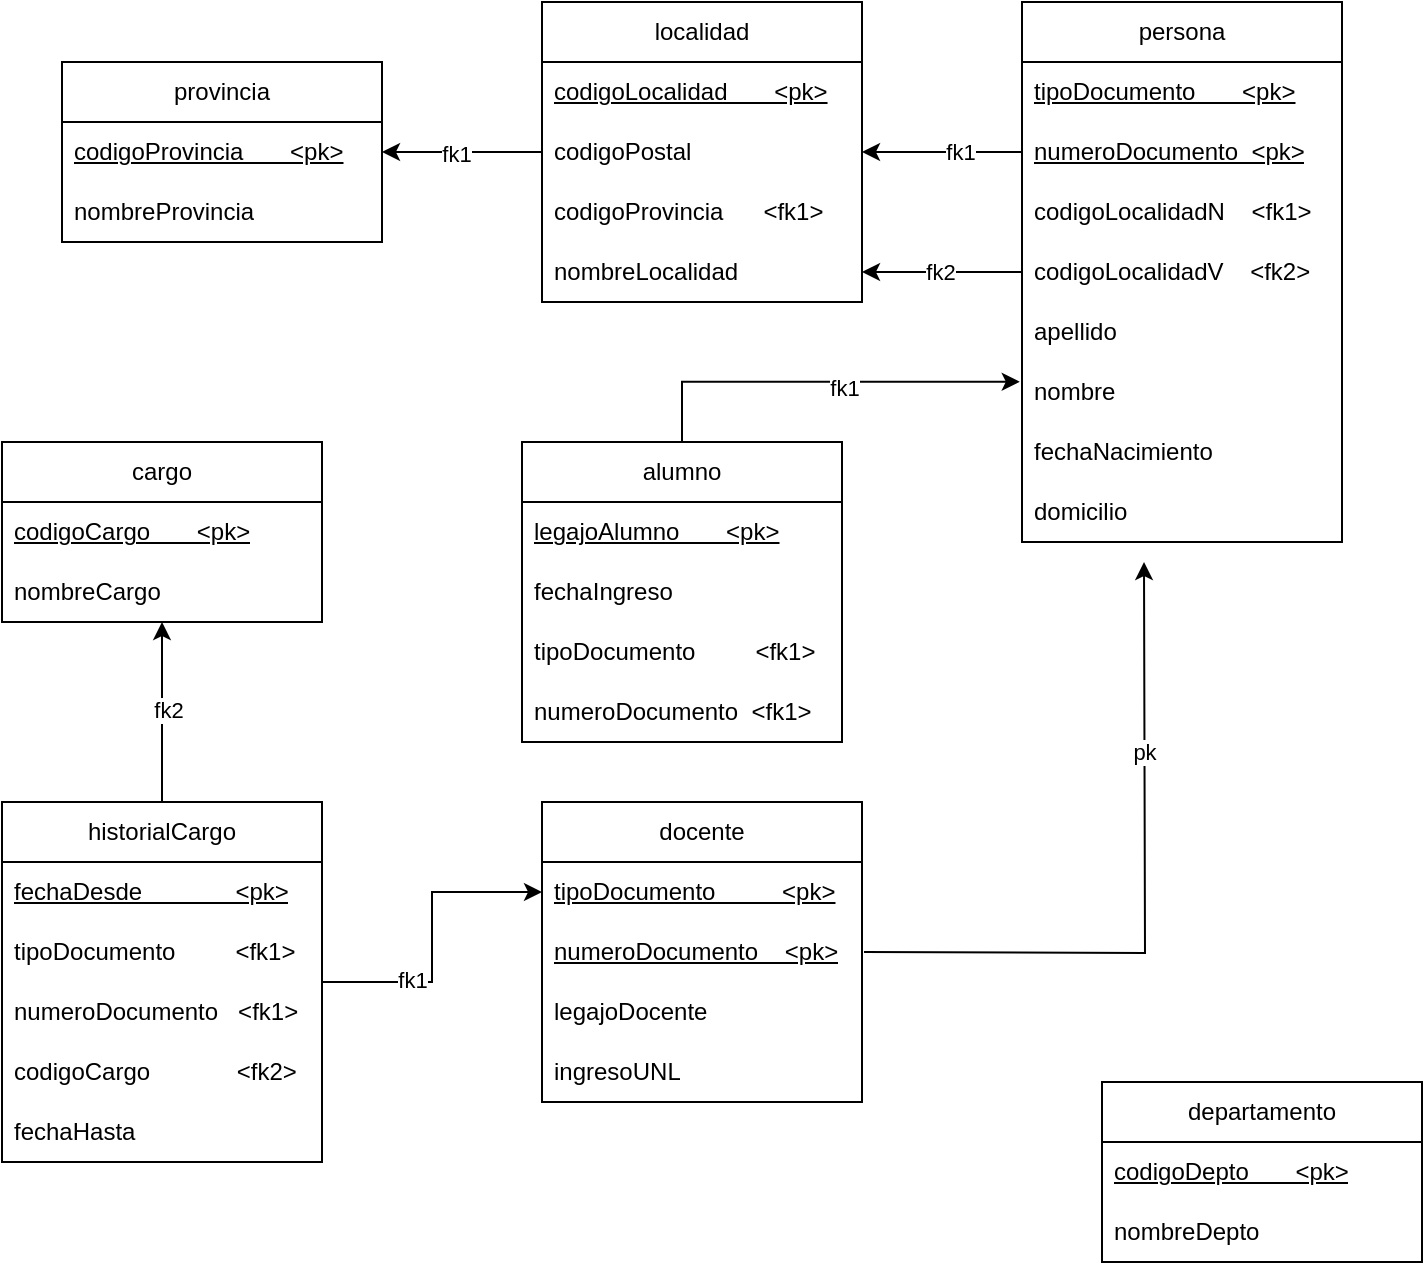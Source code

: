 <mxfile version="24.7.8">
  <diagram name="Page-1" id="DkkqO1HHNTkg7KhhaJUi">
    <mxGraphModel dx="782" dy="451" grid="1" gridSize="10" guides="1" tooltips="1" connect="1" arrows="1" fold="1" page="1" pageScale="1" pageWidth="850" pageHeight="1100" math="0" shadow="0">
      <root>
        <mxCell id="0" />
        <mxCell id="1" parent="0" />
        <mxCell id="9KElYsGexBoUN2LWAdsH-1" value="provincia" style="swimlane;fontStyle=0;childLayout=stackLayout;horizontal=1;startSize=30;horizontalStack=0;resizeParent=1;resizeParentMax=0;resizeLast=0;collapsible=1;marginBottom=0;whiteSpace=wrap;html=1;" vertex="1" parent="1">
          <mxGeometry x="50" y="60" width="160" height="90" as="geometry" />
        </mxCell>
        <mxCell id="9KElYsGexBoUN2LWAdsH-2" value="&lt;u&gt;codigoProvincia&amp;nbsp;&amp;nbsp;&amp;nbsp;&amp;nbsp;&amp;nbsp;&amp;nbsp; &amp;lt;pk&amp;gt;&lt;/u&gt;" style="text;strokeColor=none;fillColor=none;align=left;verticalAlign=middle;spacingLeft=4;spacingRight=4;overflow=hidden;points=[[0,0.5],[1,0.5]];portConstraint=eastwest;rotatable=0;whiteSpace=wrap;html=1;" vertex="1" parent="9KElYsGexBoUN2LWAdsH-1">
          <mxGeometry y="30" width="160" height="30" as="geometry" />
        </mxCell>
        <mxCell id="9KElYsGexBoUN2LWAdsH-3" value="nombreProvincia" style="text;strokeColor=none;fillColor=none;align=left;verticalAlign=middle;spacingLeft=4;spacingRight=4;overflow=hidden;points=[[0,0.5],[1,0.5]];portConstraint=eastwest;rotatable=0;whiteSpace=wrap;html=1;" vertex="1" parent="9KElYsGexBoUN2LWAdsH-1">
          <mxGeometry y="60" width="160" height="30" as="geometry" />
        </mxCell>
        <mxCell id="9KElYsGexBoUN2LWAdsH-5" value="&lt;div&gt;cargo&lt;/div&gt;" style="swimlane;fontStyle=0;childLayout=stackLayout;horizontal=1;startSize=30;horizontalStack=0;resizeParent=1;resizeParentMax=0;resizeLast=0;collapsible=1;marginBottom=0;whiteSpace=wrap;html=1;" vertex="1" parent="1">
          <mxGeometry x="20" y="250" width="160" height="90" as="geometry" />
        </mxCell>
        <mxCell id="9KElYsGexBoUN2LWAdsH-6" value="&lt;u&gt;codigoCargo &amp;nbsp;&amp;nbsp;&amp;nbsp;&amp;nbsp;&amp;nbsp; &amp;lt;pk&amp;gt;&lt;/u&gt;" style="text;strokeColor=none;fillColor=none;align=left;verticalAlign=middle;spacingLeft=4;spacingRight=4;overflow=hidden;points=[[0,0.5],[1,0.5]];portConstraint=eastwest;rotatable=0;whiteSpace=wrap;html=1;" vertex="1" parent="9KElYsGexBoUN2LWAdsH-5">
          <mxGeometry y="30" width="160" height="30" as="geometry" />
        </mxCell>
        <mxCell id="9KElYsGexBoUN2LWAdsH-7" value="nombreCargo" style="text;strokeColor=none;fillColor=none;align=left;verticalAlign=middle;spacingLeft=4;spacingRight=4;overflow=hidden;points=[[0,0.5],[1,0.5]];portConstraint=eastwest;rotatable=0;whiteSpace=wrap;html=1;" vertex="1" parent="9KElYsGexBoUN2LWAdsH-5">
          <mxGeometry y="60" width="160" height="30" as="geometry" />
        </mxCell>
        <mxCell id="9KElYsGexBoUN2LWAdsH-8" value="departamento" style="swimlane;fontStyle=0;childLayout=stackLayout;horizontal=1;startSize=30;horizontalStack=0;resizeParent=1;resizeParentMax=0;resizeLast=0;collapsible=1;marginBottom=0;whiteSpace=wrap;html=1;" vertex="1" parent="1">
          <mxGeometry x="570" y="570" width="160" height="90" as="geometry" />
        </mxCell>
        <mxCell id="9KElYsGexBoUN2LWAdsH-9" value="&lt;u&gt;codigoDepto &amp;nbsp;&amp;nbsp;&amp;nbsp;&amp;nbsp;&amp;nbsp; &amp;lt;pk&amp;gt;&lt;/u&gt;" style="text;strokeColor=none;fillColor=none;align=left;verticalAlign=middle;spacingLeft=4;spacingRight=4;overflow=hidden;points=[[0,0.5],[1,0.5]];portConstraint=eastwest;rotatable=0;whiteSpace=wrap;html=1;" vertex="1" parent="9KElYsGexBoUN2LWAdsH-8">
          <mxGeometry y="30" width="160" height="30" as="geometry" />
        </mxCell>
        <mxCell id="9KElYsGexBoUN2LWAdsH-10" value="&lt;div&gt;nombreDepto&lt;/div&gt;" style="text;strokeColor=none;fillColor=none;align=left;verticalAlign=middle;spacingLeft=4;spacingRight=4;overflow=hidden;points=[[0,0.5],[1,0.5]];portConstraint=eastwest;rotatable=0;whiteSpace=wrap;html=1;" vertex="1" parent="9KElYsGexBoUN2LWAdsH-8">
          <mxGeometry y="60" width="160" height="30" as="geometry" />
        </mxCell>
        <mxCell id="9KElYsGexBoUN2LWAdsH-16" style="edgeStyle=orthogonalEdgeStyle;rounded=0;orthogonalLoop=1;jettySize=auto;html=1;entryX=1;entryY=0.5;entryDx=0;entryDy=0;" edge="1" parent="1" source="9KElYsGexBoUN2LWAdsH-11" target="9KElYsGexBoUN2LWAdsH-2">
          <mxGeometry relative="1" as="geometry" />
        </mxCell>
        <mxCell id="9KElYsGexBoUN2LWAdsH-54" value="fk1" style="edgeLabel;html=1;align=center;verticalAlign=middle;resizable=0;points=[];" vertex="1" connectable="0" parent="9KElYsGexBoUN2LWAdsH-16">
          <mxGeometry x="0.086" y="1" relative="1" as="geometry">
            <mxPoint as="offset" />
          </mxGeometry>
        </mxCell>
        <mxCell id="9KElYsGexBoUN2LWAdsH-11" value="localidad" style="swimlane;fontStyle=0;childLayout=stackLayout;horizontal=1;startSize=30;horizontalStack=0;resizeParent=1;resizeParentMax=0;resizeLast=0;collapsible=1;marginBottom=0;whiteSpace=wrap;html=1;" vertex="1" parent="1">
          <mxGeometry x="290" y="30" width="160" height="150" as="geometry" />
        </mxCell>
        <mxCell id="9KElYsGexBoUN2LWAdsH-12" value="&lt;u&gt;codigoLocalidad &amp;nbsp;&amp;nbsp;&amp;nbsp;&amp;nbsp;&amp;nbsp; &amp;lt;pk&amp;gt;&lt;/u&gt;" style="text;strokeColor=none;fillColor=none;align=left;verticalAlign=middle;spacingLeft=4;spacingRight=4;overflow=hidden;points=[[0,0.5],[1,0.5]];portConstraint=eastwest;rotatable=0;whiteSpace=wrap;html=1;" vertex="1" parent="9KElYsGexBoUN2LWAdsH-11">
          <mxGeometry y="30" width="160" height="30" as="geometry" />
        </mxCell>
        <mxCell id="9KElYsGexBoUN2LWAdsH-14" value="codigoPostal" style="text;strokeColor=none;fillColor=none;align=left;verticalAlign=middle;spacingLeft=4;spacingRight=4;overflow=hidden;points=[[0,0.5],[1,0.5]];portConstraint=eastwest;rotatable=0;whiteSpace=wrap;html=1;" vertex="1" parent="9KElYsGexBoUN2LWAdsH-11">
          <mxGeometry y="60" width="160" height="30" as="geometry" />
        </mxCell>
        <mxCell id="9KElYsGexBoUN2LWAdsH-15" value="codigoProvincia&amp;nbsp;&amp;nbsp;&amp;nbsp;&amp;nbsp;&amp;nbsp; &amp;lt;fk1&amp;gt;" style="text;strokeColor=none;fillColor=none;align=left;verticalAlign=middle;spacingLeft=4;spacingRight=4;overflow=hidden;points=[[0,0.5],[1,0.5]];portConstraint=eastwest;rotatable=0;whiteSpace=wrap;html=1;" vertex="1" parent="9KElYsGexBoUN2LWAdsH-11">
          <mxGeometry y="90" width="160" height="30" as="geometry" />
        </mxCell>
        <mxCell id="9KElYsGexBoUN2LWAdsH-13" value="nombreLocalidad" style="text;strokeColor=none;fillColor=none;align=left;verticalAlign=middle;spacingLeft=4;spacingRight=4;overflow=hidden;points=[[0,0.5],[1,0.5]];portConstraint=eastwest;rotatable=0;whiteSpace=wrap;html=1;" vertex="1" parent="9KElYsGexBoUN2LWAdsH-11">
          <mxGeometry y="120" width="160" height="30" as="geometry" />
        </mxCell>
        <mxCell id="9KElYsGexBoUN2LWAdsH-22" value="persona" style="swimlane;fontStyle=0;childLayout=stackLayout;horizontal=1;startSize=30;horizontalStack=0;resizeParent=1;resizeParentMax=0;resizeLast=0;collapsible=1;marginBottom=0;whiteSpace=wrap;html=1;" vertex="1" parent="1">
          <mxGeometry x="530" y="30" width="160" height="270" as="geometry" />
        </mxCell>
        <mxCell id="9KElYsGexBoUN2LWAdsH-23" value="&lt;u&gt;tipoDocumento &amp;nbsp;&amp;nbsp;&amp;nbsp;&amp;nbsp;&amp;nbsp; &amp;lt;pk&amp;gt;&lt;/u&gt;" style="text;strokeColor=none;fillColor=none;align=left;verticalAlign=middle;spacingLeft=4;spacingRight=4;overflow=hidden;points=[[0,0.5],[1,0.5]];portConstraint=eastwest;rotatable=0;whiteSpace=wrap;html=1;" vertex="1" parent="9KElYsGexBoUN2LWAdsH-22">
          <mxGeometry y="30" width="160" height="30" as="geometry" />
        </mxCell>
        <mxCell id="9KElYsGexBoUN2LWAdsH-24" value="&lt;u&gt;numeroDocumento&amp;nbsp; &amp;lt;pk&amp;gt;&lt;/u&gt;" style="text;strokeColor=none;fillColor=none;align=left;verticalAlign=middle;spacingLeft=4;spacingRight=4;overflow=hidden;points=[[0,0.5],[1,0.5]];portConstraint=eastwest;rotatable=0;whiteSpace=wrap;html=1;" vertex="1" parent="9KElYsGexBoUN2LWAdsH-22">
          <mxGeometry y="60" width="160" height="30" as="geometry" />
        </mxCell>
        <mxCell id="9KElYsGexBoUN2LWAdsH-33" value="codigoLocalidadN&amp;nbsp;&amp;nbsp;&amp;nbsp; &amp;lt;fk1&amp;gt;" style="text;strokeColor=none;fillColor=none;align=left;verticalAlign=middle;spacingLeft=4;spacingRight=4;overflow=hidden;points=[[0,0.5],[1,0.5]];portConstraint=eastwest;rotatable=0;whiteSpace=wrap;html=1;" vertex="1" parent="9KElYsGexBoUN2LWAdsH-22">
          <mxGeometry y="90" width="160" height="30" as="geometry" />
        </mxCell>
        <mxCell id="9KElYsGexBoUN2LWAdsH-34" value="codigoLocalidadV&amp;nbsp;&amp;nbsp;&amp;nbsp; &amp;lt;fk2&amp;gt;" style="text;strokeColor=none;fillColor=none;align=left;verticalAlign=middle;spacingLeft=4;spacingRight=4;overflow=hidden;points=[[0,0.5],[1,0.5]];portConstraint=eastwest;rotatable=0;whiteSpace=wrap;html=1;" vertex="1" parent="9KElYsGexBoUN2LWAdsH-22">
          <mxGeometry y="120" width="160" height="30" as="geometry" />
        </mxCell>
        <mxCell id="9KElYsGexBoUN2LWAdsH-31" value="apellido" style="text;strokeColor=none;fillColor=none;align=left;verticalAlign=middle;spacingLeft=4;spacingRight=4;overflow=hidden;points=[[0,0.5],[1,0.5]];portConstraint=eastwest;rotatable=0;whiteSpace=wrap;html=1;" vertex="1" parent="9KElYsGexBoUN2LWAdsH-22">
          <mxGeometry y="150" width="160" height="30" as="geometry" />
        </mxCell>
        <mxCell id="9KElYsGexBoUN2LWAdsH-32" value="nombre" style="text;strokeColor=none;fillColor=none;align=left;verticalAlign=middle;spacingLeft=4;spacingRight=4;overflow=hidden;points=[[0,0.5],[1,0.5]];portConstraint=eastwest;rotatable=0;whiteSpace=wrap;html=1;" vertex="1" parent="9KElYsGexBoUN2LWAdsH-22">
          <mxGeometry y="180" width="160" height="30" as="geometry" />
        </mxCell>
        <mxCell id="9KElYsGexBoUN2LWAdsH-30" value="fechaNacimiento" style="text;strokeColor=none;fillColor=none;align=left;verticalAlign=middle;spacingLeft=4;spacingRight=4;overflow=hidden;points=[[0,0.5],[1,0.5]];portConstraint=eastwest;rotatable=0;whiteSpace=wrap;html=1;" vertex="1" parent="9KElYsGexBoUN2LWAdsH-22">
          <mxGeometry y="210" width="160" height="30" as="geometry" />
        </mxCell>
        <mxCell id="9KElYsGexBoUN2LWAdsH-25" value="&lt;div&gt;domicilio&lt;/div&gt;" style="text;strokeColor=none;fillColor=none;align=left;verticalAlign=middle;spacingLeft=4;spacingRight=4;overflow=hidden;points=[[0,0.5],[1,0.5]];portConstraint=eastwest;rotatable=0;whiteSpace=wrap;html=1;" vertex="1" parent="9KElYsGexBoUN2LWAdsH-22">
          <mxGeometry y="240" width="160" height="30" as="geometry" />
        </mxCell>
        <mxCell id="9KElYsGexBoUN2LWAdsH-38" style="edgeStyle=orthogonalEdgeStyle;rounded=0;orthogonalLoop=1;jettySize=auto;html=1;entryX=1;entryY=0.5;entryDx=0;entryDy=0;" edge="1" parent="1" source="9KElYsGexBoUN2LWAdsH-24" target="9KElYsGexBoUN2LWAdsH-14">
          <mxGeometry relative="1" as="geometry" />
        </mxCell>
        <mxCell id="9KElYsGexBoUN2LWAdsH-51" value="fk1" style="edgeLabel;html=1;align=center;verticalAlign=middle;resizable=0;points=[];" vertex="1" connectable="0" parent="9KElYsGexBoUN2LWAdsH-38">
          <mxGeometry x="-0.229" relative="1" as="geometry">
            <mxPoint as="offset" />
          </mxGeometry>
        </mxCell>
        <mxCell id="9KElYsGexBoUN2LWAdsH-46" style="edgeStyle=orthogonalEdgeStyle;rounded=0;orthogonalLoop=1;jettySize=auto;html=1;" edge="1" parent="1">
          <mxGeometry relative="1" as="geometry">
            <mxPoint x="591" y="310" as="targetPoint" />
            <mxPoint x="451" y="505" as="sourcePoint" />
          </mxGeometry>
        </mxCell>
        <mxCell id="9KElYsGexBoUN2LWAdsH-58" value="&lt;div&gt;pk&lt;/div&gt;" style="edgeLabel;html=1;align=center;verticalAlign=middle;resizable=0;points=[];" vertex="1" connectable="0" parent="9KElYsGexBoUN2LWAdsH-46">
          <mxGeometry x="0.434" relative="1" as="geometry">
            <mxPoint as="offset" />
          </mxGeometry>
        </mxCell>
        <mxCell id="9KElYsGexBoUN2LWAdsH-39" value="docente" style="swimlane;fontStyle=0;childLayout=stackLayout;horizontal=1;startSize=30;horizontalStack=0;resizeParent=1;resizeParentMax=0;resizeLast=0;collapsible=1;marginBottom=0;whiteSpace=wrap;html=1;" vertex="1" parent="1">
          <mxGeometry x="290" y="430" width="160" height="150" as="geometry" />
        </mxCell>
        <mxCell id="9KElYsGexBoUN2LWAdsH-56" value="&lt;u&gt;tipoDocumento &amp;nbsp;&amp;nbsp; &amp;nbsp;&amp;nbsp;&amp;nbsp;&amp;nbsp;&amp;nbsp; &amp;lt;pk&amp;gt;&lt;/u&gt;" style="text;strokeColor=none;fillColor=none;align=left;verticalAlign=middle;spacingLeft=4;spacingRight=4;overflow=hidden;points=[[0,0.5],[1,0.5]];portConstraint=eastwest;rotatable=0;whiteSpace=wrap;html=1;" vertex="1" parent="9KElYsGexBoUN2LWAdsH-39">
          <mxGeometry y="30" width="160" height="30" as="geometry" />
        </mxCell>
        <mxCell id="9KElYsGexBoUN2LWAdsH-57" value="&lt;u&gt;numeroDocumento&amp;nbsp;&amp;nbsp;&amp;nbsp; &amp;lt;pk&amp;gt;&lt;/u&gt;" style="text;strokeColor=none;fillColor=none;align=left;verticalAlign=middle;spacingLeft=4;spacingRight=4;overflow=hidden;points=[[0,0.5],[1,0.5]];portConstraint=eastwest;rotatable=0;whiteSpace=wrap;html=1;" vertex="1" parent="9KElYsGexBoUN2LWAdsH-39">
          <mxGeometry y="60" width="160" height="30" as="geometry" />
        </mxCell>
        <mxCell id="9KElYsGexBoUN2LWAdsH-40" value="legajoDocente &amp;nbsp;&amp;nbsp;&amp;nbsp; " style="text;strokeColor=none;fillColor=none;align=left;verticalAlign=middle;spacingLeft=4;spacingRight=4;overflow=hidden;points=[[0,0.5],[1,0.5]];portConstraint=eastwest;rotatable=0;whiteSpace=wrap;html=1;" vertex="1" parent="9KElYsGexBoUN2LWAdsH-39">
          <mxGeometry y="90" width="160" height="30" as="geometry" />
        </mxCell>
        <mxCell id="9KElYsGexBoUN2LWAdsH-41" value="ingresoUNL" style="text;strokeColor=none;fillColor=none;align=left;verticalAlign=middle;spacingLeft=4;spacingRight=4;overflow=hidden;points=[[0,0.5],[1,0.5]];portConstraint=eastwest;rotatable=0;whiteSpace=wrap;html=1;" vertex="1" parent="9KElYsGexBoUN2LWAdsH-39">
          <mxGeometry y="120" width="160" height="30" as="geometry" />
        </mxCell>
        <mxCell id="9KElYsGexBoUN2LWAdsH-42" value="alumno" style="swimlane;fontStyle=0;childLayout=stackLayout;horizontal=1;startSize=30;horizontalStack=0;resizeParent=1;resizeParentMax=0;resizeLast=0;collapsible=1;marginBottom=0;whiteSpace=wrap;html=1;" vertex="1" parent="1">
          <mxGeometry x="280" y="250" width="160" height="150" as="geometry" />
        </mxCell>
        <mxCell id="9KElYsGexBoUN2LWAdsH-43" value="&lt;u&gt;legajoAlumno &amp;nbsp;&amp;nbsp;&amp;nbsp;&amp;nbsp;&amp;nbsp; &amp;lt;pk&amp;gt;&lt;/u&gt;" style="text;strokeColor=none;fillColor=none;align=left;verticalAlign=middle;spacingLeft=4;spacingRight=4;overflow=hidden;points=[[0,0.5],[1,0.5]];portConstraint=eastwest;rotatable=0;whiteSpace=wrap;html=1;" vertex="1" parent="9KElYsGexBoUN2LWAdsH-42">
          <mxGeometry y="30" width="160" height="30" as="geometry" />
        </mxCell>
        <mxCell id="9KElYsGexBoUN2LWAdsH-47" value="fechaIngreso" style="text;strokeColor=none;fillColor=none;align=left;verticalAlign=middle;spacingLeft=4;spacingRight=4;overflow=hidden;points=[[0,0.5],[1,0.5]];portConstraint=eastwest;rotatable=0;whiteSpace=wrap;html=1;" vertex="1" parent="9KElYsGexBoUN2LWAdsH-42">
          <mxGeometry y="60" width="160" height="30" as="geometry" />
        </mxCell>
        <mxCell id="9KElYsGexBoUN2LWAdsH-44" value="tipoDocumento&amp;nbsp;&amp;nbsp;&amp;nbsp;&amp;nbsp;&amp;nbsp;&amp;nbsp;&amp;nbsp;&amp;nbsp; &amp;lt;fk1&amp;gt;" style="text;strokeColor=none;fillColor=none;align=left;verticalAlign=middle;spacingLeft=4;spacingRight=4;overflow=hidden;points=[[0,0.5],[1,0.5]];portConstraint=eastwest;rotatable=0;whiteSpace=wrap;html=1;" vertex="1" parent="9KElYsGexBoUN2LWAdsH-42">
          <mxGeometry y="90" width="160" height="30" as="geometry" />
        </mxCell>
        <mxCell id="9KElYsGexBoUN2LWAdsH-48" value="numeroDocumento&amp;nbsp; &amp;lt;fk1&amp;gt;" style="text;strokeColor=none;fillColor=none;align=left;verticalAlign=middle;spacingLeft=4;spacingRight=4;overflow=hidden;points=[[0,0.5],[1,0.5]];portConstraint=eastwest;rotatable=0;whiteSpace=wrap;html=1;" vertex="1" parent="9KElYsGexBoUN2LWAdsH-42">
          <mxGeometry y="120" width="160" height="30" as="geometry" />
        </mxCell>
        <mxCell id="9KElYsGexBoUN2LWAdsH-45" style="edgeStyle=orthogonalEdgeStyle;rounded=0;orthogonalLoop=1;jettySize=auto;html=1;entryX=-0.007;entryY=0.329;entryDx=0;entryDy=0;entryPerimeter=0;" edge="1" parent="1" source="9KElYsGexBoUN2LWAdsH-42" target="9KElYsGexBoUN2LWAdsH-32">
          <mxGeometry relative="1" as="geometry" />
        </mxCell>
        <mxCell id="9KElYsGexBoUN2LWAdsH-49" value="fk1" style="edgeLabel;html=1;align=center;verticalAlign=middle;resizable=0;points=[];" vertex="1" connectable="0" parent="9KElYsGexBoUN2LWAdsH-45">
          <mxGeometry x="0.115" y="-3" relative="1" as="geometry">
            <mxPoint as="offset" />
          </mxGeometry>
        </mxCell>
        <mxCell id="9KElYsGexBoUN2LWAdsH-52" style="edgeStyle=orthogonalEdgeStyle;rounded=0;orthogonalLoop=1;jettySize=auto;html=1;entryX=1;entryY=0.5;entryDx=0;entryDy=0;" edge="1" parent="1" source="9KElYsGexBoUN2LWAdsH-34" target="9KElYsGexBoUN2LWAdsH-13">
          <mxGeometry relative="1" as="geometry" />
        </mxCell>
        <mxCell id="9KElYsGexBoUN2LWAdsH-53" value="fk2" style="edgeLabel;html=1;align=center;verticalAlign=middle;resizable=0;points=[];" vertex="1" connectable="0" parent="9KElYsGexBoUN2LWAdsH-52">
          <mxGeometry x="0.043" relative="1" as="geometry">
            <mxPoint as="offset" />
          </mxGeometry>
        </mxCell>
        <mxCell id="9KElYsGexBoUN2LWAdsH-65" style="edgeStyle=orthogonalEdgeStyle;rounded=0;orthogonalLoop=1;jettySize=auto;html=1;entryX=0;entryY=0.5;entryDx=0;entryDy=0;" edge="1" parent="1" source="9KElYsGexBoUN2LWAdsH-62" target="9KElYsGexBoUN2LWAdsH-56">
          <mxGeometry relative="1" as="geometry" />
        </mxCell>
        <mxCell id="9KElYsGexBoUN2LWAdsH-68" value="fk1" style="edgeLabel;html=1;align=center;verticalAlign=middle;resizable=0;points=[];" vertex="1" connectable="0" parent="9KElYsGexBoUN2LWAdsH-65">
          <mxGeometry x="-0.424" y="1" relative="1" as="geometry">
            <mxPoint as="offset" />
          </mxGeometry>
        </mxCell>
        <mxCell id="9KElYsGexBoUN2LWAdsH-70" style="edgeStyle=orthogonalEdgeStyle;rounded=0;orthogonalLoop=1;jettySize=auto;html=1;" edge="1" parent="1" source="9KElYsGexBoUN2LWAdsH-62">
          <mxGeometry relative="1" as="geometry">
            <mxPoint x="100" y="340" as="targetPoint" />
          </mxGeometry>
        </mxCell>
        <mxCell id="9KElYsGexBoUN2LWAdsH-71" value="fk2" style="edgeLabel;html=1;align=center;verticalAlign=middle;resizable=0;points=[];" vertex="1" connectable="0" parent="9KElYsGexBoUN2LWAdsH-70">
          <mxGeometry x="0.03" y="-2" relative="1" as="geometry">
            <mxPoint as="offset" />
          </mxGeometry>
        </mxCell>
        <mxCell id="9KElYsGexBoUN2LWAdsH-62" value="historialCargo" style="swimlane;fontStyle=0;childLayout=stackLayout;horizontal=1;startSize=30;horizontalStack=0;resizeParent=1;resizeParentMax=0;resizeLast=0;collapsible=1;marginBottom=0;whiteSpace=wrap;html=1;" vertex="1" parent="1">
          <mxGeometry x="20" y="430" width="160" height="180" as="geometry" />
        </mxCell>
        <mxCell id="9KElYsGexBoUN2LWAdsH-63" value="&lt;u&gt;fechaDesde &amp;nbsp;&amp;nbsp;&amp;nbsp;&amp;nbsp;&amp;nbsp;&amp;nbsp;&amp;nbsp;&amp;nbsp;&amp;nbsp;&amp;nbsp;&amp;nbsp;&amp;nbsp; &amp;lt;pk&amp;gt;&lt;/u&gt;" style="text;strokeColor=none;fillColor=none;align=left;verticalAlign=middle;spacingLeft=4;spacingRight=4;overflow=hidden;points=[[0,0.5],[1,0.5]];portConstraint=eastwest;rotatable=0;whiteSpace=wrap;html=1;" vertex="1" parent="9KElYsGexBoUN2LWAdsH-62">
          <mxGeometry y="30" width="160" height="30" as="geometry" />
        </mxCell>
        <mxCell id="9KElYsGexBoUN2LWAdsH-67" value="tipoDocumento&amp;nbsp;&amp;nbsp;&amp;nbsp;&amp;nbsp;&amp;nbsp;&amp;nbsp;&amp;nbsp;&amp;nbsp; &amp;lt;fk1&amp;gt;" style="text;strokeColor=none;fillColor=none;align=left;verticalAlign=middle;spacingLeft=4;spacingRight=4;overflow=hidden;points=[[0,0.5],[1,0.5]];portConstraint=eastwest;rotatable=0;whiteSpace=wrap;html=1;" vertex="1" parent="9KElYsGexBoUN2LWAdsH-62">
          <mxGeometry y="60" width="160" height="30" as="geometry" />
        </mxCell>
        <mxCell id="9KElYsGexBoUN2LWAdsH-66" value="numeroDocumento&amp;nbsp;&amp;nbsp; &amp;lt;fk1&amp;gt;" style="text;strokeColor=none;fillColor=none;align=left;verticalAlign=middle;spacingLeft=4;spacingRight=4;overflow=hidden;points=[[0,0.5],[1,0.5]];portConstraint=eastwest;rotatable=0;whiteSpace=wrap;html=1;" vertex="1" parent="9KElYsGexBoUN2LWAdsH-62">
          <mxGeometry y="90" width="160" height="30" as="geometry" />
        </mxCell>
        <mxCell id="9KElYsGexBoUN2LWAdsH-69" value="codigoCargo &amp;nbsp; &amp;nbsp; &amp;nbsp; &amp;nbsp; &amp;nbsp; &amp;nbsp; &amp;lt;fk2&amp;gt;" style="text;strokeColor=none;fillColor=none;align=left;verticalAlign=middle;spacingLeft=4;spacingRight=4;overflow=hidden;points=[[0,0.5],[1,0.5]];portConstraint=eastwest;rotatable=0;whiteSpace=wrap;html=1;" vertex="1" parent="9KElYsGexBoUN2LWAdsH-62">
          <mxGeometry y="120" width="160" height="30" as="geometry" />
        </mxCell>
        <mxCell id="9KElYsGexBoUN2LWAdsH-64" value="fechaHasta" style="text;strokeColor=none;fillColor=none;align=left;verticalAlign=middle;spacingLeft=4;spacingRight=4;overflow=hidden;points=[[0,0.5],[1,0.5]];portConstraint=eastwest;rotatable=0;whiteSpace=wrap;html=1;" vertex="1" parent="9KElYsGexBoUN2LWAdsH-62">
          <mxGeometry y="150" width="160" height="30" as="geometry" />
        </mxCell>
      </root>
    </mxGraphModel>
  </diagram>
</mxfile>
